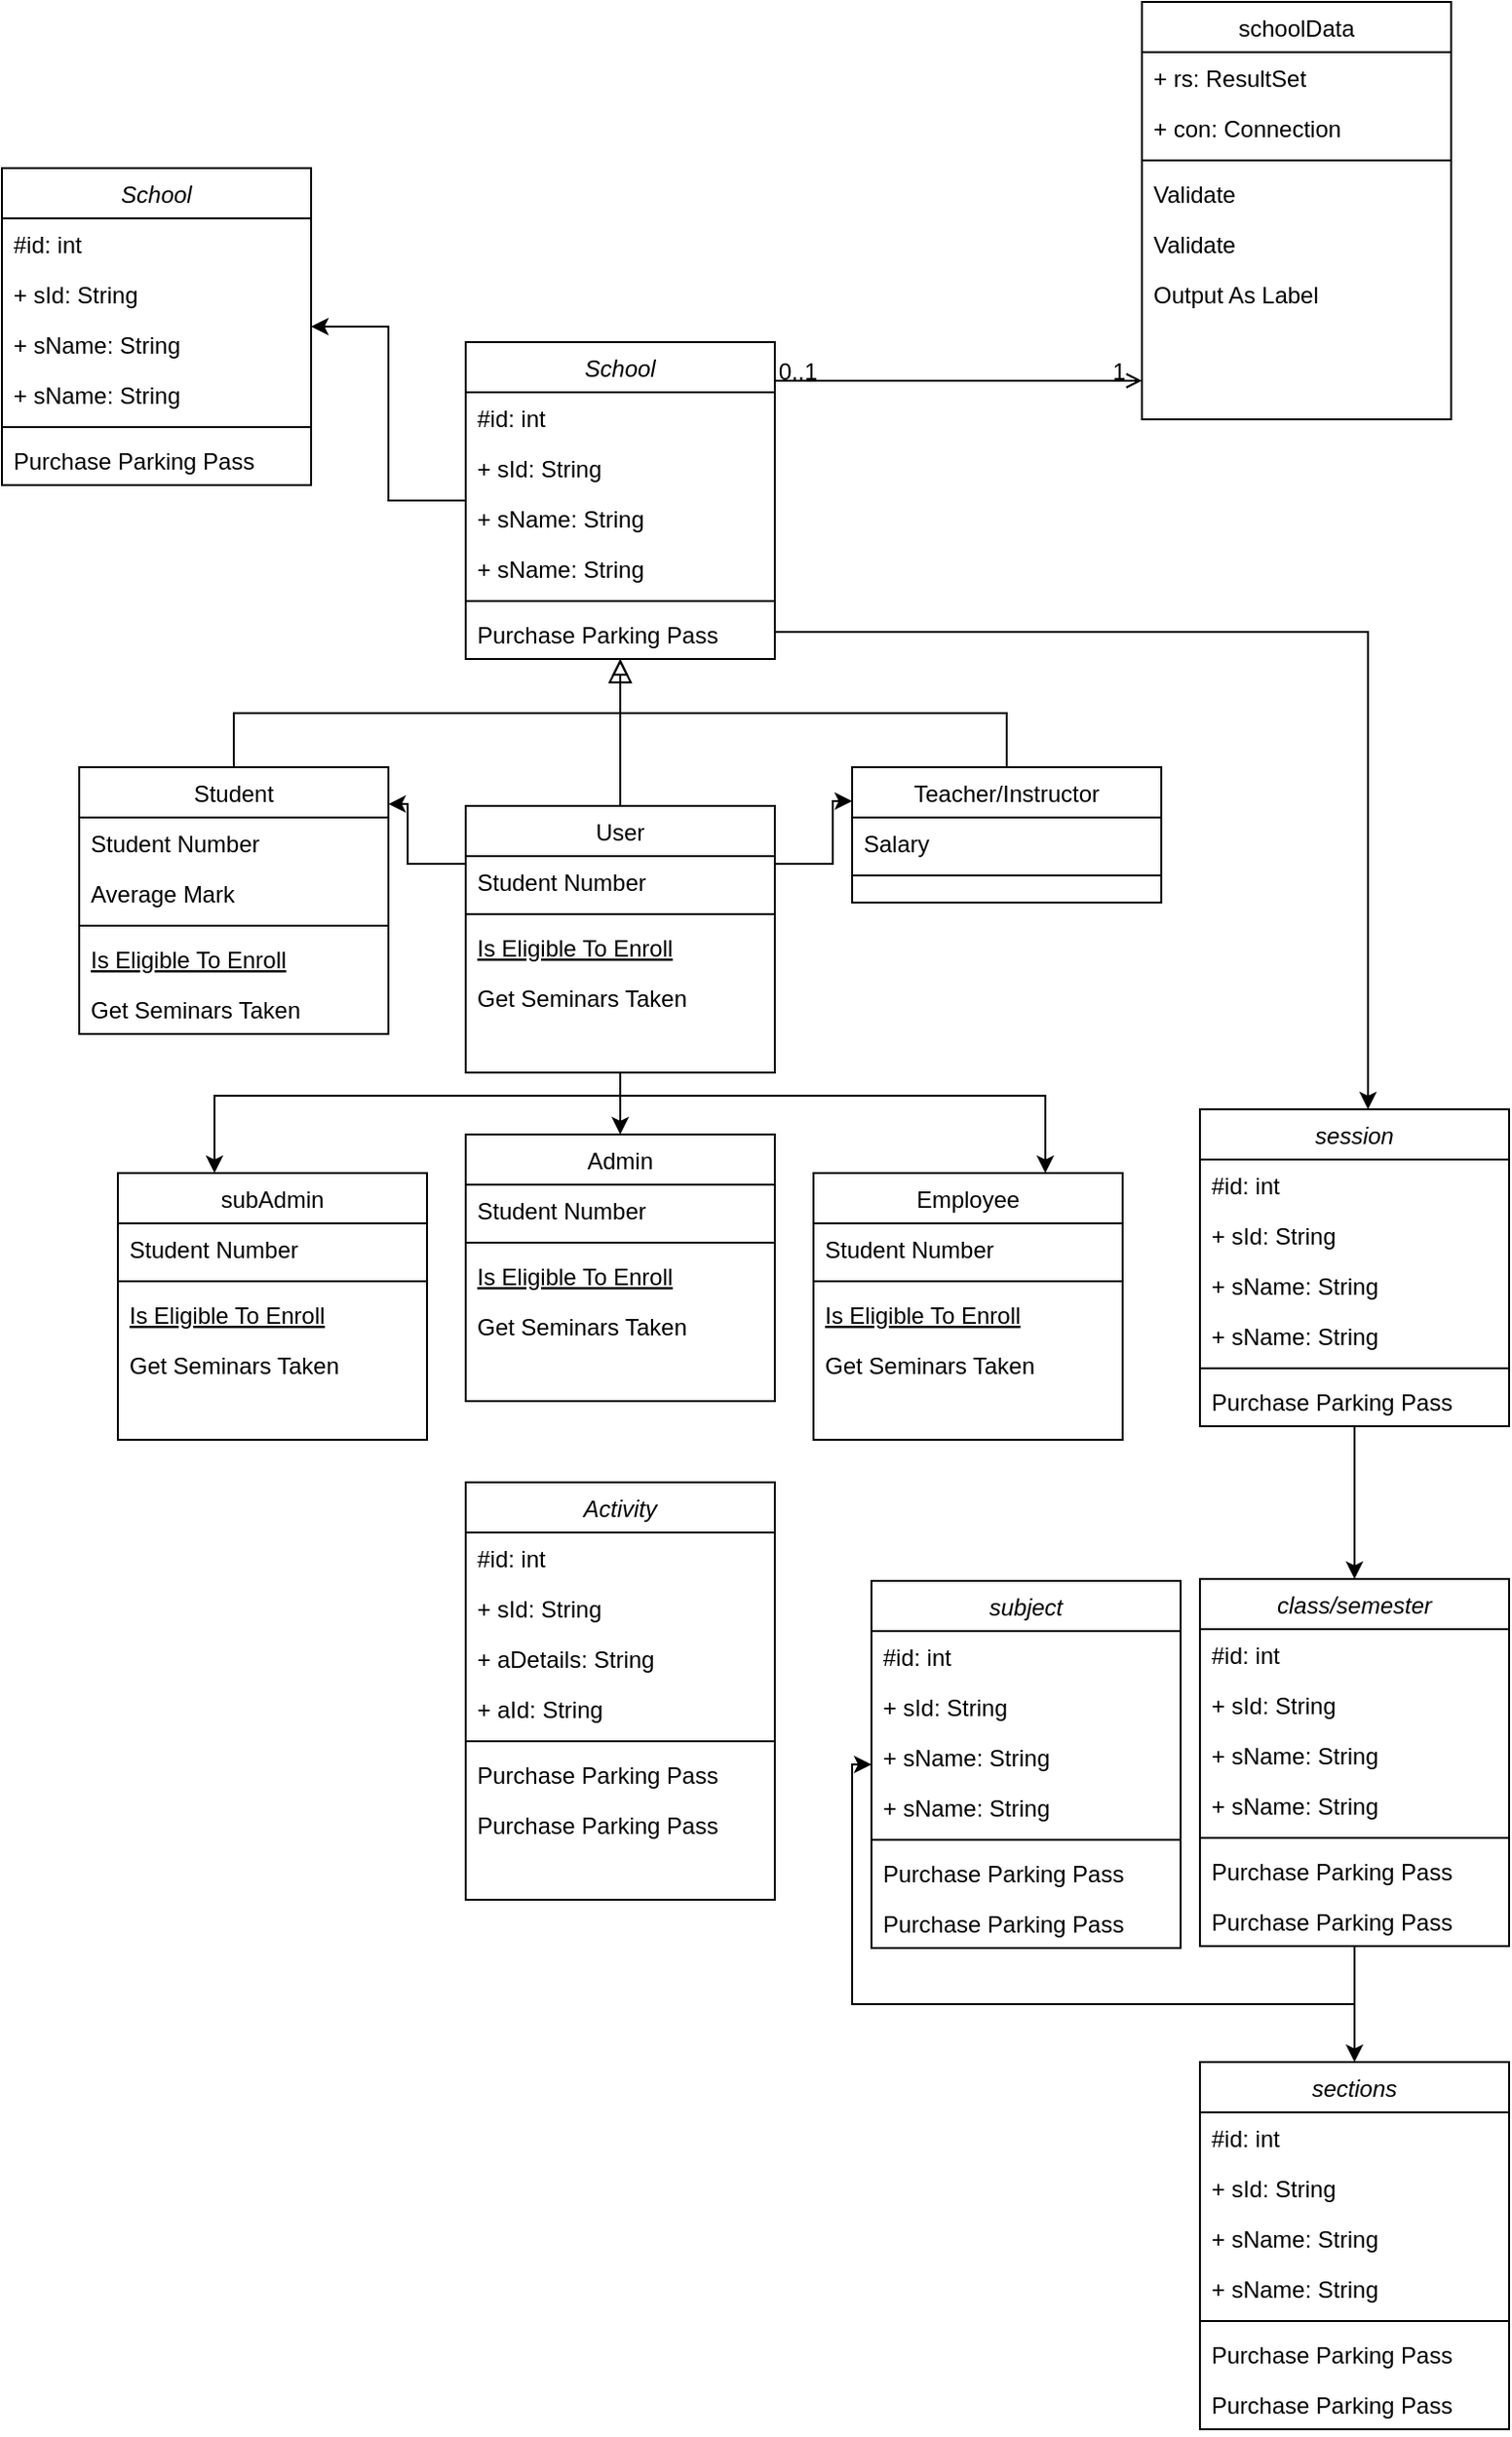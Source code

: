 <mxfile version="21.1.5" type="github">
  <diagram id="C5RBs43oDa-KdzZeNtuy" name="Page-1">
    <mxGraphModel dx="880" dy="1653" grid="1" gridSize="10" guides="1" tooltips="1" connect="1" arrows="1" fold="1" page="1" pageScale="1" pageWidth="827" pageHeight="1169" math="0" shadow="0">
      <root>
        <mxCell id="WIyWlLk6GJQsqaUBKTNV-0" />
        <mxCell id="WIyWlLk6GJQsqaUBKTNV-1" parent="WIyWlLk6GJQsqaUBKTNV-0" />
        <mxCell id="4I6rriYPMe5fNnxOaEvN-90" value="" style="edgeStyle=orthogonalEdgeStyle;rounded=0;orthogonalLoop=1;jettySize=auto;html=1;" edge="1" parent="WIyWlLk6GJQsqaUBKTNV-1" source="zkfFHV4jXpPFQw0GAbJ--0" target="4I6rriYPMe5fNnxOaEvN-83">
          <mxGeometry relative="1" as="geometry" />
        </mxCell>
        <mxCell id="4I6rriYPMe5fNnxOaEvN-101" value="" style="edgeStyle=orthogonalEdgeStyle;rounded=0;orthogonalLoop=1;jettySize=auto;html=1;" edge="1" parent="WIyWlLk6GJQsqaUBKTNV-1" source="zkfFHV4jXpPFQw0GAbJ--0" target="4I6rriYPMe5fNnxOaEvN-94">
          <mxGeometry relative="1" as="geometry">
            <Array as="points">
              <mxPoint x="747" y="110" />
            </Array>
          </mxGeometry>
        </mxCell>
        <mxCell id="zkfFHV4jXpPFQw0GAbJ--0" value="School" style="swimlane;fontStyle=2;align=center;verticalAlign=top;childLayout=stackLayout;horizontal=1;startSize=26;horizontalStack=0;resizeParent=1;resizeLast=0;collapsible=1;marginBottom=0;rounded=0;shadow=0;strokeWidth=1;" parent="WIyWlLk6GJQsqaUBKTNV-1" vertex="1">
          <mxGeometry x="280" y="-40" width="160" height="164" as="geometry">
            <mxRectangle x="230" y="140" width="160" height="26" as="alternateBounds" />
          </mxGeometry>
        </mxCell>
        <mxCell id="zkfFHV4jXpPFQw0GAbJ--1" value="#id: int&#xa;" style="text;align=left;verticalAlign=top;spacingLeft=4;spacingRight=4;overflow=hidden;rotatable=0;points=[[0,0.5],[1,0.5]];portConstraint=eastwest;" parent="zkfFHV4jXpPFQw0GAbJ--0" vertex="1">
          <mxGeometry y="26" width="160" height="26" as="geometry" />
        </mxCell>
        <mxCell id="zkfFHV4jXpPFQw0GAbJ--2" value="+ sId: String" style="text;align=left;verticalAlign=top;spacingLeft=4;spacingRight=4;overflow=hidden;rotatable=0;points=[[0,0.5],[1,0.5]];portConstraint=eastwest;rounded=0;shadow=0;html=0;" parent="zkfFHV4jXpPFQw0GAbJ--0" vertex="1">
          <mxGeometry y="52" width="160" height="26" as="geometry" />
        </mxCell>
        <mxCell id="zkfFHV4jXpPFQw0GAbJ--3" value="+ sName: String" style="text;align=left;verticalAlign=top;spacingLeft=4;spacingRight=4;overflow=hidden;rotatable=0;points=[[0,0.5],[1,0.5]];portConstraint=eastwest;rounded=0;shadow=0;html=0;" parent="zkfFHV4jXpPFQw0GAbJ--0" vertex="1">
          <mxGeometry y="78" width="160" height="26" as="geometry" />
        </mxCell>
        <mxCell id="4I6rriYPMe5fNnxOaEvN-0" value="+ sName: String" style="text;align=left;verticalAlign=top;spacingLeft=4;spacingRight=4;overflow=hidden;rotatable=0;points=[[0,0.5],[1,0.5]];portConstraint=eastwest;rounded=0;shadow=0;html=0;" vertex="1" parent="zkfFHV4jXpPFQw0GAbJ--0">
          <mxGeometry y="104" width="160" height="26" as="geometry" />
        </mxCell>
        <mxCell id="zkfFHV4jXpPFQw0GAbJ--4" value="" style="line;html=1;strokeWidth=1;align=left;verticalAlign=middle;spacingTop=-1;spacingLeft=3;spacingRight=3;rotatable=0;labelPosition=right;points=[];portConstraint=eastwest;" parent="zkfFHV4jXpPFQw0GAbJ--0" vertex="1">
          <mxGeometry y="130" width="160" height="8" as="geometry" />
        </mxCell>
        <mxCell id="zkfFHV4jXpPFQw0GAbJ--5" value="Purchase Parking Pass" style="text;align=left;verticalAlign=top;spacingLeft=4;spacingRight=4;overflow=hidden;rotatable=0;points=[[0,0.5],[1,0.5]];portConstraint=eastwest;" parent="zkfFHV4jXpPFQw0GAbJ--0" vertex="1">
          <mxGeometry y="138" width="160" height="26" as="geometry" />
        </mxCell>
        <mxCell id="zkfFHV4jXpPFQw0GAbJ--6" value="Student" style="swimlane;fontStyle=0;align=center;verticalAlign=top;childLayout=stackLayout;horizontal=1;startSize=26;horizontalStack=0;resizeParent=1;resizeLast=0;collapsible=1;marginBottom=0;rounded=0;shadow=0;strokeWidth=1;" parent="WIyWlLk6GJQsqaUBKTNV-1" vertex="1">
          <mxGeometry x="80" y="180" width="160" height="138" as="geometry">
            <mxRectangle x="130" y="380" width="160" height="26" as="alternateBounds" />
          </mxGeometry>
        </mxCell>
        <mxCell id="zkfFHV4jXpPFQw0GAbJ--7" value="Student Number" style="text;align=left;verticalAlign=top;spacingLeft=4;spacingRight=4;overflow=hidden;rotatable=0;points=[[0,0.5],[1,0.5]];portConstraint=eastwest;" parent="zkfFHV4jXpPFQw0GAbJ--6" vertex="1">
          <mxGeometry y="26" width="160" height="26" as="geometry" />
        </mxCell>
        <mxCell id="zkfFHV4jXpPFQw0GAbJ--8" value="Average Mark" style="text;align=left;verticalAlign=top;spacingLeft=4;spacingRight=4;overflow=hidden;rotatable=0;points=[[0,0.5],[1,0.5]];portConstraint=eastwest;rounded=0;shadow=0;html=0;" parent="zkfFHV4jXpPFQw0GAbJ--6" vertex="1">
          <mxGeometry y="52" width="160" height="26" as="geometry" />
        </mxCell>
        <mxCell id="zkfFHV4jXpPFQw0GAbJ--9" value="" style="line;html=1;strokeWidth=1;align=left;verticalAlign=middle;spacingTop=-1;spacingLeft=3;spacingRight=3;rotatable=0;labelPosition=right;points=[];portConstraint=eastwest;" parent="zkfFHV4jXpPFQw0GAbJ--6" vertex="1">
          <mxGeometry y="78" width="160" height="8" as="geometry" />
        </mxCell>
        <mxCell id="zkfFHV4jXpPFQw0GAbJ--10" value="Is Eligible To Enroll" style="text;align=left;verticalAlign=top;spacingLeft=4;spacingRight=4;overflow=hidden;rotatable=0;points=[[0,0.5],[1,0.5]];portConstraint=eastwest;fontStyle=4" parent="zkfFHV4jXpPFQw0GAbJ--6" vertex="1">
          <mxGeometry y="86" width="160" height="26" as="geometry" />
        </mxCell>
        <mxCell id="zkfFHV4jXpPFQw0GAbJ--11" value="Get Seminars Taken" style="text;align=left;verticalAlign=top;spacingLeft=4;spacingRight=4;overflow=hidden;rotatable=0;points=[[0,0.5],[1,0.5]];portConstraint=eastwest;" parent="zkfFHV4jXpPFQw0GAbJ--6" vertex="1">
          <mxGeometry y="112" width="160" height="26" as="geometry" />
        </mxCell>
        <mxCell id="zkfFHV4jXpPFQw0GAbJ--12" value="" style="endArrow=block;endSize=10;endFill=0;shadow=0;strokeWidth=1;rounded=0;edgeStyle=elbowEdgeStyle;elbow=vertical;" parent="WIyWlLk6GJQsqaUBKTNV-1" source="zkfFHV4jXpPFQw0GAbJ--6" target="zkfFHV4jXpPFQw0GAbJ--0" edge="1">
          <mxGeometry width="160" relative="1" as="geometry">
            <mxPoint x="200" y="203" as="sourcePoint" />
            <mxPoint x="200" y="203" as="targetPoint" />
          </mxGeometry>
        </mxCell>
        <mxCell id="zkfFHV4jXpPFQw0GAbJ--13" value="Teacher/Instructor" style="swimlane;fontStyle=0;align=center;verticalAlign=top;childLayout=stackLayout;horizontal=1;startSize=26;horizontalStack=0;resizeParent=1;resizeLast=0;collapsible=1;marginBottom=0;rounded=0;shadow=0;strokeWidth=1;" parent="WIyWlLk6GJQsqaUBKTNV-1" vertex="1">
          <mxGeometry x="480" y="180" width="160" height="70" as="geometry">
            <mxRectangle x="340" y="380" width="170" height="26" as="alternateBounds" />
          </mxGeometry>
        </mxCell>
        <mxCell id="zkfFHV4jXpPFQw0GAbJ--14" value="Salary" style="text;align=left;verticalAlign=top;spacingLeft=4;spacingRight=4;overflow=hidden;rotatable=0;points=[[0,0.5],[1,0.5]];portConstraint=eastwest;" parent="zkfFHV4jXpPFQw0GAbJ--13" vertex="1">
          <mxGeometry y="26" width="160" height="26" as="geometry" />
        </mxCell>
        <mxCell id="zkfFHV4jXpPFQw0GAbJ--15" value="" style="line;html=1;strokeWidth=1;align=left;verticalAlign=middle;spacingTop=-1;spacingLeft=3;spacingRight=3;rotatable=0;labelPosition=right;points=[];portConstraint=eastwest;" parent="zkfFHV4jXpPFQw0GAbJ--13" vertex="1">
          <mxGeometry y="52" width="160" height="8" as="geometry" />
        </mxCell>
        <mxCell id="zkfFHV4jXpPFQw0GAbJ--16" value="" style="endArrow=block;endFill=0;shadow=0;strokeWidth=1;rounded=0;edgeStyle=elbowEdgeStyle;elbow=vertical;" parent="WIyWlLk6GJQsqaUBKTNV-1" source="zkfFHV4jXpPFQw0GAbJ--13" target="zkfFHV4jXpPFQw0GAbJ--0" edge="1">
          <mxGeometry width="160" relative="1" as="geometry">
            <mxPoint x="210" y="373" as="sourcePoint" />
            <mxPoint x="310" y="271" as="targetPoint" />
          </mxGeometry>
        </mxCell>
        <mxCell id="zkfFHV4jXpPFQw0GAbJ--17" value="schoolData" style="swimlane;fontStyle=0;align=center;verticalAlign=top;childLayout=stackLayout;horizontal=1;startSize=26;horizontalStack=0;resizeParent=1;resizeLast=0;collapsible=1;marginBottom=0;rounded=0;shadow=0;strokeWidth=1;" parent="WIyWlLk6GJQsqaUBKTNV-1" vertex="1">
          <mxGeometry x="630" y="-216" width="160" height="216" as="geometry">
            <mxRectangle x="550" y="140" width="160" height="26" as="alternateBounds" />
          </mxGeometry>
        </mxCell>
        <mxCell id="zkfFHV4jXpPFQw0GAbJ--21" value="+ rs: ResultSet" style="text;align=left;verticalAlign=top;spacingLeft=4;spacingRight=4;overflow=hidden;rotatable=1;points=[[0,0.5],[1,0.5]];portConstraint=eastwest;rounded=0;shadow=0;html=0;movable=1;resizable=1;deletable=1;editable=1;locked=0;connectable=1;" parent="zkfFHV4jXpPFQw0GAbJ--17" vertex="1">
          <mxGeometry y="26" width="160" height="26" as="geometry" />
        </mxCell>
        <mxCell id="4I6rriYPMe5fNnxOaEvN-2" value="+ con: Connection" style="text;align=left;verticalAlign=top;spacingLeft=4;spacingRight=4;overflow=hidden;rotatable=1;points=[[0,0.5],[1,0.5]];portConstraint=eastwest;rounded=0;shadow=0;html=0;movable=1;resizable=1;deletable=1;editable=1;locked=0;connectable=1;" vertex="1" parent="zkfFHV4jXpPFQw0GAbJ--17">
          <mxGeometry y="52" width="160" height="26" as="geometry" />
        </mxCell>
        <mxCell id="zkfFHV4jXpPFQw0GAbJ--23" value="" style="line;html=1;strokeWidth=1;align=left;verticalAlign=middle;spacingTop=-1;spacingLeft=3;spacingRight=3;rotatable=0;labelPosition=right;points=[];portConstraint=eastwest;" parent="zkfFHV4jXpPFQw0GAbJ--17" vertex="1">
          <mxGeometry y="78" width="160" height="8" as="geometry" />
        </mxCell>
        <mxCell id="zkfFHV4jXpPFQw0GAbJ--24" value="Validate" style="text;align=left;verticalAlign=top;spacingLeft=4;spacingRight=4;overflow=hidden;rotatable=0;points=[[0,0.5],[1,0.5]];portConstraint=eastwest;" parent="zkfFHV4jXpPFQw0GAbJ--17" vertex="1">
          <mxGeometry y="86" width="160" height="26" as="geometry" />
        </mxCell>
        <mxCell id="4I6rriYPMe5fNnxOaEvN-1" value="Validate" style="text;align=left;verticalAlign=top;spacingLeft=4;spacingRight=4;overflow=hidden;rotatable=0;points=[[0,0.5],[1,0.5]];portConstraint=eastwest;" vertex="1" parent="zkfFHV4jXpPFQw0GAbJ--17">
          <mxGeometry y="112" width="160" height="26" as="geometry" />
        </mxCell>
        <mxCell id="zkfFHV4jXpPFQw0GAbJ--25" value="Output As Label" style="text;align=left;verticalAlign=top;spacingLeft=4;spacingRight=4;overflow=hidden;rotatable=0;points=[[0,0.5],[1,0.5]];portConstraint=eastwest;" parent="zkfFHV4jXpPFQw0GAbJ--17" vertex="1">
          <mxGeometry y="138" width="160" height="26" as="geometry" />
        </mxCell>
        <mxCell id="zkfFHV4jXpPFQw0GAbJ--26" value="" style="endArrow=open;shadow=0;strokeWidth=1;rounded=0;endFill=1;edgeStyle=elbowEdgeStyle;elbow=vertical;" parent="WIyWlLk6GJQsqaUBKTNV-1" source="zkfFHV4jXpPFQw0GAbJ--0" target="zkfFHV4jXpPFQw0GAbJ--17" edge="1">
          <mxGeometry x="0.5" y="41" relative="1" as="geometry">
            <mxPoint x="380" y="192" as="sourcePoint" />
            <mxPoint x="540" y="192" as="targetPoint" />
            <mxPoint x="-40" y="32" as="offset" />
          </mxGeometry>
        </mxCell>
        <mxCell id="zkfFHV4jXpPFQw0GAbJ--27" value="0..1" style="resizable=0;align=left;verticalAlign=bottom;labelBackgroundColor=none;fontSize=12;" parent="zkfFHV4jXpPFQw0GAbJ--26" connectable="0" vertex="1">
          <mxGeometry x="-1" relative="1" as="geometry">
            <mxPoint y="4" as="offset" />
          </mxGeometry>
        </mxCell>
        <mxCell id="zkfFHV4jXpPFQw0GAbJ--28" value="1" style="resizable=0;align=right;verticalAlign=bottom;labelBackgroundColor=none;fontSize=12;" parent="zkfFHV4jXpPFQw0GAbJ--26" connectable="0" vertex="1">
          <mxGeometry x="1" relative="1" as="geometry">
            <mxPoint x="-7" y="4" as="offset" />
          </mxGeometry>
        </mxCell>
        <mxCell id="4I6rriYPMe5fNnxOaEvN-3" value="" style="endArrow=none;html=1;rounded=0;" edge="1" parent="WIyWlLk6GJQsqaUBKTNV-1" source="4I6rriYPMe5fNnxOaEvN-5">
          <mxGeometry width="50" height="50" relative="1" as="geometry">
            <mxPoint x="360" y="200" as="sourcePoint" />
            <mxPoint x="360" y="150" as="targetPoint" />
          </mxGeometry>
        </mxCell>
        <mxCell id="4I6rriYPMe5fNnxOaEvN-17" value="" style="endArrow=none;html=1;rounded=0;" edge="1" parent="WIyWlLk6GJQsqaUBKTNV-1" target="4I6rriYPMe5fNnxOaEvN-5">
          <mxGeometry width="50" height="50" relative="1" as="geometry">
            <mxPoint x="360" y="200" as="sourcePoint" />
            <mxPoint x="360" y="150" as="targetPoint" />
          </mxGeometry>
        </mxCell>
        <mxCell id="4I6rriYPMe5fNnxOaEvN-65" value="" style="edgeStyle=orthogonalEdgeStyle;rounded=0;orthogonalLoop=1;jettySize=auto;html=1;" edge="1" parent="WIyWlLk6GJQsqaUBKTNV-1" source="4I6rriYPMe5fNnxOaEvN-5" target="4I6rriYPMe5fNnxOaEvN-60">
          <mxGeometry relative="1" as="geometry">
            <Array as="points">
              <mxPoint x="360" y="350" />
              <mxPoint x="580" y="350" />
            </Array>
          </mxGeometry>
        </mxCell>
        <mxCell id="4I6rriYPMe5fNnxOaEvN-71" value="" style="edgeStyle=orthogonalEdgeStyle;rounded=0;orthogonalLoop=1;jettySize=auto;html=1;" edge="1" parent="WIyWlLk6GJQsqaUBKTNV-1" source="4I6rriYPMe5fNnxOaEvN-5" target="4I6rriYPMe5fNnxOaEvN-66">
          <mxGeometry relative="1" as="geometry">
            <Array as="points">
              <mxPoint x="360" y="350" />
              <mxPoint x="150" y="350" />
            </Array>
          </mxGeometry>
        </mxCell>
        <mxCell id="4I6rriYPMe5fNnxOaEvN-77" value="" style="edgeStyle=orthogonalEdgeStyle;rounded=0;orthogonalLoop=1;jettySize=auto;html=1;" edge="1" parent="WIyWlLk6GJQsqaUBKTNV-1" source="4I6rriYPMe5fNnxOaEvN-5" target="4I6rriYPMe5fNnxOaEvN-72">
          <mxGeometry relative="1" as="geometry" />
        </mxCell>
        <mxCell id="4I6rriYPMe5fNnxOaEvN-5" value="User" style="swimlane;fontStyle=0;align=center;verticalAlign=top;childLayout=stackLayout;horizontal=1;startSize=26;horizontalStack=0;resizeParent=1;resizeLast=0;collapsible=1;marginBottom=0;rounded=0;shadow=0;strokeWidth=1;" vertex="1" parent="WIyWlLk6GJQsqaUBKTNV-1">
          <mxGeometry x="280" y="200" width="160" height="138" as="geometry">
            <mxRectangle x="130" y="380" width="160" height="26" as="alternateBounds" />
          </mxGeometry>
        </mxCell>
        <mxCell id="4I6rriYPMe5fNnxOaEvN-6" value="Student Number" style="text;align=left;verticalAlign=top;spacingLeft=4;spacingRight=4;overflow=hidden;rotatable=0;points=[[0,0.5],[1,0.5]];portConstraint=eastwest;" vertex="1" parent="4I6rriYPMe5fNnxOaEvN-5">
          <mxGeometry y="26" width="160" height="26" as="geometry" />
        </mxCell>
        <mxCell id="4I6rriYPMe5fNnxOaEvN-8" value="" style="line;html=1;strokeWidth=1;align=left;verticalAlign=middle;spacingTop=-1;spacingLeft=3;spacingRight=3;rotatable=0;labelPosition=right;points=[];portConstraint=eastwest;" vertex="1" parent="4I6rriYPMe5fNnxOaEvN-5">
          <mxGeometry y="52" width="160" height="8" as="geometry" />
        </mxCell>
        <mxCell id="4I6rriYPMe5fNnxOaEvN-9" value="Is Eligible To Enroll" style="text;align=left;verticalAlign=top;spacingLeft=4;spacingRight=4;overflow=hidden;rotatable=0;points=[[0,0.5],[1,0.5]];portConstraint=eastwest;fontStyle=4" vertex="1" parent="4I6rriYPMe5fNnxOaEvN-5">
          <mxGeometry y="60" width="160" height="26" as="geometry" />
        </mxCell>
        <mxCell id="4I6rriYPMe5fNnxOaEvN-10" value="Get Seminars Taken" style="text;align=left;verticalAlign=top;spacingLeft=4;spacingRight=4;overflow=hidden;rotatable=0;points=[[0,0.5],[1,0.5]];portConstraint=eastwest;" vertex="1" parent="4I6rriYPMe5fNnxOaEvN-5">
          <mxGeometry y="86" width="160" height="26" as="geometry" />
        </mxCell>
        <mxCell id="4I6rriYPMe5fNnxOaEvN-60" value="Employee" style="swimlane;fontStyle=0;align=center;verticalAlign=top;childLayout=stackLayout;horizontal=1;startSize=26;horizontalStack=0;resizeParent=1;resizeLast=0;collapsible=1;marginBottom=0;rounded=0;shadow=0;strokeWidth=1;" vertex="1" parent="WIyWlLk6GJQsqaUBKTNV-1">
          <mxGeometry x="460" y="390" width="160" height="138" as="geometry">
            <mxRectangle x="130" y="380" width="160" height="26" as="alternateBounds" />
          </mxGeometry>
        </mxCell>
        <mxCell id="4I6rriYPMe5fNnxOaEvN-61" value="Student Number" style="text;align=left;verticalAlign=top;spacingLeft=4;spacingRight=4;overflow=hidden;rotatable=0;points=[[0,0.5],[1,0.5]];portConstraint=eastwest;" vertex="1" parent="4I6rriYPMe5fNnxOaEvN-60">
          <mxGeometry y="26" width="160" height="26" as="geometry" />
        </mxCell>
        <mxCell id="4I6rriYPMe5fNnxOaEvN-62" value="" style="line;html=1;strokeWidth=1;align=left;verticalAlign=middle;spacingTop=-1;spacingLeft=3;spacingRight=3;rotatable=0;labelPosition=right;points=[];portConstraint=eastwest;" vertex="1" parent="4I6rriYPMe5fNnxOaEvN-60">
          <mxGeometry y="52" width="160" height="8" as="geometry" />
        </mxCell>
        <mxCell id="4I6rriYPMe5fNnxOaEvN-63" value="Is Eligible To Enroll" style="text;align=left;verticalAlign=top;spacingLeft=4;spacingRight=4;overflow=hidden;rotatable=0;points=[[0,0.5],[1,0.5]];portConstraint=eastwest;fontStyle=4" vertex="1" parent="4I6rriYPMe5fNnxOaEvN-60">
          <mxGeometry y="60" width="160" height="26" as="geometry" />
        </mxCell>
        <mxCell id="4I6rriYPMe5fNnxOaEvN-64" value="Get Seminars Taken" style="text;align=left;verticalAlign=top;spacingLeft=4;spacingRight=4;overflow=hidden;rotatable=0;points=[[0,0.5],[1,0.5]];portConstraint=eastwest;" vertex="1" parent="4I6rriYPMe5fNnxOaEvN-60">
          <mxGeometry y="86" width="160" height="26" as="geometry" />
        </mxCell>
        <mxCell id="4I6rriYPMe5fNnxOaEvN-66" value="subAdmin" style="swimlane;fontStyle=0;align=center;verticalAlign=top;childLayout=stackLayout;horizontal=1;startSize=26;horizontalStack=0;resizeParent=1;resizeLast=0;collapsible=1;marginBottom=0;rounded=0;shadow=0;strokeWidth=1;" vertex="1" parent="WIyWlLk6GJQsqaUBKTNV-1">
          <mxGeometry x="100" y="390" width="160" height="138" as="geometry">
            <mxRectangle x="130" y="380" width="160" height="26" as="alternateBounds" />
          </mxGeometry>
        </mxCell>
        <mxCell id="4I6rriYPMe5fNnxOaEvN-67" value="Student Number" style="text;align=left;verticalAlign=top;spacingLeft=4;spacingRight=4;overflow=hidden;rotatable=0;points=[[0,0.5],[1,0.5]];portConstraint=eastwest;" vertex="1" parent="4I6rriYPMe5fNnxOaEvN-66">
          <mxGeometry y="26" width="160" height="26" as="geometry" />
        </mxCell>
        <mxCell id="4I6rriYPMe5fNnxOaEvN-68" value="" style="line;html=1;strokeWidth=1;align=left;verticalAlign=middle;spacingTop=-1;spacingLeft=3;spacingRight=3;rotatable=0;labelPosition=right;points=[];portConstraint=eastwest;" vertex="1" parent="4I6rriYPMe5fNnxOaEvN-66">
          <mxGeometry y="52" width="160" height="8" as="geometry" />
        </mxCell>
        <mxCell id="4I6rriYPMe5fNnxOaEvN-69" value="Is Eligible To Enroll" style="text;align=left;verticalAlign=top;spacingLeft=4;spacingRight=4;overflow=hidden;rotatable=0;points=[[0,0.5],[1,0.5]];portConstraint=eastwest;fontStyle=4" vertex="1" parent="4I6rriYPMe5fNnxOaEvN-66">
          <mxGeometry y="60" width="160" height="26" as="geometry" />
        </mxCell>
        <mxCell id="4I6rriYPMe5fNnxOaEvN-70" value="Get Seminars Taken" style="text;align=left;verticalAlign=top;spacingLeft=4;spacingRight=4;overflow=hidden;rotatable=0;points=[[0,0.5],[1,0.5]];portConstraint=eastwest;" vertex="1" parent="4I6rriYPMe5fNnxOaEvN-66">
          <mxGeometry y="86" width="160" height="26" as="geometry" />
        </mxCell>
        <mxCell id="4I6rriYPMe5fNnxOaEvN-72" value="Admin" style="swimlane;fontStyle=0;align=center;verticalAlign=top;childLayout=stackLayout;horizontal=1;startSize=26;horizontalStack=0;resizeParent=1;resizeLast=0;collapsible=1;marginBottom=0;rounded=0;shadow=0;strokeWidth=1;" vertex="1" parent="WIyWlLk6GJQsqaUBKTNV-1">
          <mxGeometry x="280" y="370" width="160" height="138" as="geometry">
            <mxRectangle x="130" y="380" width="160" height="26" as="alternateBounds" />
          </mxGeometry>
        </mxCell>
        <mxCell id="4I6rriYPMe5fNnxOaEvN-73" value="Student Number" style="text;align=left;verticalAlign=top;spacingLeft=4;spacingRight=4;overflow=hidden;rotatable=0;points=[[0,0.5],[1,0.5]];portConstraint=eastwest;" vertex="1" parent="4I6rriYPMe5fNnxOaEvN-72">
          <mxGeometry y="26" width="160" height="26" as="geometry" />
        </mxCell>
        <mxCell id="4I6rriYPMe5fNnxOaEvN-74" value="" style="line;html=1;strokeWidth=1;align=left;verticalAlign=middle;spacingTop=-1;spacingLeft=3;spacingRight=3;rotatable=0;labelPosition=right;points=[];portConstraint=eastwest;" vertex="1" parent="4I6rriYPMe5fNnxOaEvN-72">
          <mxGeometry y="52" width="160" height="8" as="geometry" />
        </mxCell>
        <mxCell id="4I6rriYPMe5fNnxOaEvN-75" value="Is Eligible To Enroll" style="text;align=left;verticalAlign=top;spacingLeft=4;spacingRight=4;overflow=hidden;rotatable=0;points=[[0,0.5],[1,0.5]];portConstraint=eastwest;fontStyle=4" vertex="1" parent="4I6rriYPMe5fNnxOaEvN-72">
          <mxGeometry y="60" width="160" height="26" as="geometry" />
        </mxCell>
        <mxCell id="4I6rriYPMe5fNnxOaEvN-76" value="Get Seminars Taken" style="text;align=left;verticalAlign=top;spacingLeft=4;spacingRight=4;overflow=hidden;rotatable=0;points=[[0,0.5],[1,0.5]];portConstraint=eastwest;" vertex="1" parent="4I6rriYPMe5fNnxOaEvN-72">
          <mxGeometry y="86" width="160" height="26" as="geometry" />
        </mxCell>
        <mxCell id="4I6rriYPMe5fNnxOaEvN-79" style="edgeStyle=orthogonalEdgeStyle;rounded=0;orthogonalLoop=1;jettySize=auto;html=1;entryX=0;entryY=0.25;entryDx=0;entryDy=0;" edge="1" parent="WIyWlLk6GJQsqaUBKTNV-1" source="4I6rriYPMe5fNnxOaEvN-6" target="zkfFHV4jXpPFQw0GAbJ--13">
          <mxGeometry relative="1" as="geometry">
            <Array as="points">
              <mxPoint x="470" y="230" />
              <mxPoint x="470" y="198" />
            </Array>
          </mxGeometry>
        </mxCell>
        <mxCell id="4I6rriYPMe5fNnxOaEvN-80" style="edgeStyle=orthogonalEdgeStyle;rounded=0;orthogonalLoop=1;jettySize=auto;html=1;entryX=1;entryY=0.138;entryDx=0;entryDy=0;entryPerimeter=0;" edge="1" parent="WIyWlLk6GJQsqaUBKTNV-1" source="4I6rriYPMe5fNnxOaEvN-6" target="zkfFHV4jXpPFQw0GAbJ--6">
          <mxGeometry relative="1" as="geometry">
            <Array as="points">
              <mxPoint x="250" y="230" />
              <mxPoint x="250" y="199" />
            </Array>
          </mxGeometry>
        </mxCell>
        <mxCell id="4I6rriYPMe5fNnxOaEvN-83" value="School" style="swimlane;fontStyle=2;align=center;verticalAlign=top;childLayout=stackLayout;horizontal=1;startSize=26;horizontalStack=0;resizeParent=1;resizeLast=0;collapsible=1;marginBottom=0;rounded=0;shadow=0;strokeWidth=1;" vertex="1" parent="WIyWlLk6GJQsqaUBKTNV-1">
          <mxGeometry x="40" y="-130" width="160" height="164" as="geometry">
            <mxRectangle x="230" y="140" width="160" height="26" as="alternateBounds" />
          </mxGeometry>
        </mxCell>
        <mxCell id="4I6rriYPMe5fNnxOaEvN-84" value="#id: int&#xa;" style="text;align=left;verticalAlign=top;spacingLeft=4;spacingRight=4;overflow=hidden;rotatable=0;points=[[0,0.5],[1,0.5]];portConstraint=eastwest;" vertex="1" parent="4I6rriYPMe5fNnxOaEvN-83">
          <mxGeometry y="26" width="160" height="26" as="geometry" />
        </mxCell>
        <mxCell id="4I6rriYPMe5fNnxOaEvN-85" value="+ sId: String" style="text;align=left;verticalAlign=top;spacingLeft=4;spacingRight=4;overflow=hidden;rotatable=0;points=[[0,0.5],[1,0.5]];portConstraint=eastwest;rounded=0;shadow=0;html=0;" vertex="1" parent="4I6rriYPMe5fNnxOaEvN-83">
          <mxGeometry y="52" width="160" height="26" as="geometry" />
        </mxCell>
        <mxCell id="4I6rriYPMe5fNnxOaEvN-86" value="+ sName: String" style="text;align=left;verticalAlign=top;spacingLeft=4;spacingRight=4;overflow=hidden;rotatable=0;points=[[0,0.5],[1,0.5]];portConstraint=eastwest;rounded=0;shadow=0;html=0;" vertex="1" parent="4I6rriYPMe5fNnxOaEvN-83">
          <mxGeometry y="78" width="160" height="26" as="geometry" />
        </mxCell>
        <mxCell id="4I6rriYPMe5fNnxOaEvN-87" value="+ sName: String" style="text;align=left;verticalAlign=top;spacingLeft=4;spacingRight=4;overflow=hidden;rotatable=0;points=[[0,0.5],[1,0.5]];portConstraint=eastwest;rounded=0;shadow=0;html=0;" vertex="1" parent="4I6rriYPMe5fNnxOaEvN-83">
          <mxGeometry y="104" width="160" height="26" as="geometry" />
        </mxCell>
        <mxCell id="4I6rriYPMe5fNnxOaEvN-88" value="" style="line;html=1;strokeWidth=1;align=left;verticalAlign=middle;spacingTop=-1;spacingLeft=3;spacingRight=3;rotatable=0;labelPosition=right;points=[];portConstraint=eastwest;" vertex="1" parent="4I6rriYPMe5fNnxOaEvN-83">
          <mxGeometry y="130" width="160" height="8" as="geometry" />
        </mxCell>
        <mxCell id="4I6rriYPMe5fNnxOaEvN-89" value="Purchase Parking Pass" style="text;align=left;verticalAlign=top;spacingLeft=4;spacingRight=4;overflow=hidden;rotatable=0;points=[[0,0.5],[1,0.5]];portConstraint=eastwest;" vertex="1" parent="4I6rriYPMe5fNnxOaEvN-83">
          <mxGeometry y="138" width="160" height="26" as="geometry" />
        </mxCell>
        <mxCell id="4I6rriYPMe5fNnxOaEvN-109" value="" style="edgeStyle=orthogonalEdgeStyle;rounded=0;orthogonalLoop=1;jettySize=auto;html=1;" edge="1" parent="WIyWlLk6GJQsqaUBKTNV-1" source="4I6rriYPMe5fNnxOaEvN-94" target="4I6rriYPMe5fNnxOaEvN-102">
          <mxGeometry relative="1" as="geometry" />
        </mxCell>
        <mxCell id="4I6rriYPMe5fNnxOaEvN-94" value="session" style="swimlane;fontStyle=2;align=center;verticalAlign=top;childLayout=stackLayout;horizontal=1;startSize=26;horizontalStack=0;resizeParent=1;resizeLast=0;collapsible=1;marginBottom=0;rounded=0;shadow=0;strokeWidth=1;" vertex="1" parent="WIyWlLk6GJQsqaUBKTNV-1">
          <mxGeometry x="660" y="357" width="160" height="164" as="geometry">
            <mxRectangle x="230" y="140" width="160" height="26" as="alternateBounds" />
          </mxGeometry>
        </mxCell>
        <mxCell id="4I6rriYPMe5fNnxOaEvN-95" value="#id: int&#xa;" style="text;align=left;verticalAlign=top;spacingLeft=4;spacingRight=4;overflow=hidden;rotatable=0;points=[[0,0.5],[1,0.5]];portConstraint=eastwest;" vertex="1" parent="4I6rriYPMe5fNnxOaEvN-94">
          <mxGeometry y="26" width="160" height="26" as="geometry" />
        </mxCell>
        <mxCell id="4I6rriYPMe5fNnxOaEvN-96" value="+ sId: String" style="text;align=left;verticalAlign=top;spacingLeft=4;spacingRight=4;overflow=hidden;rotatable=0;points=[[0,0.5],[1,0.5]];portConstraint=eastwest;rounded=0;shadow=0;html=0;" vertex="1" parent="4I6rriYPMe5fNnxOaEvN-94">
          <mxGeometry y="52" width="160" height="26" as="geometry" />
        </mxCell>
        <mxCell id="4I6rriYPMe5fNnxOaEvN-97" value="+ sName: String" style="text;align=left;verticalAlign=top;spacingLeft=4;spacingRight=4;overflow=hidden;rotatable=0;points=[[0,0.5],[1,0.5]];portConstraint=eastwest;rounded=0;shadow=0;html=0;" vertex="1" parent="4I6rriYPMe5fNnxOaEvN-94">
          <mxGeometry y="78" width="160" height="26" as="geometry" />
        </mxCell>
        <mxCell id="4I6rriYPMe5fNnxOaEvN-98" value="+ sName: String" style="text;align=left;verticalAlign=top;spacingLeft=4;spacingRight=4;overflow=hidden;rotatable=0;points=[[0,0.5],[1,0.5]];portConstraint=eastwest;rounded=0;shadow=0;html=0;" vertex="1" parent="4I6rriYPMe5fNnxOaEvN-94">
          <mxGeometry y="104" width="160" height="26" as="geometry" />
        </mxCell>
        <mxCell id="4I6rriYPMe5fNnxOaEvN-99" value="" style="line;html=1;strokeWidth=1;align=left;verticalAlign=middle;spacingTop=-1;spacingLeft=3;spacingRight=3;rotatable=0;labelPosition=right;points=[];portConstraint=eastwest;" vertex="1" parent="4I6rriYPMe5fNnxOaEvN-94">
          <mxGeometry y="130" width="160" height="8" as="geometry" />
        </mxCell>
        <mxCell id="4I6rriYPMe5fNnxOaEvN-100" value="Purchase Parking Pass" style="text;align=left;verticalAlign=top;spacingLeft=4;spacingRight=4;overflow=hidden;rotatable=0;points=[[0,0.5],[1,0.5]];portConstraint=eastwest;" vertex="1" parent="4I6rriYPMe5fNnxOaEvN-94">
          <mxGeometry y="138" width="160" height="26" as="geometry" />
        </mxCell>
        <mxCell id="4I6rriYPMe5fNnxOaEvN-127" value="" style="edgeStyle=orthogonalEdgeStyle;rounded=0;orthogonalLoop=1;jettySize=auto;html=1;" edge="1" parent="WIyWlLk6GJQsqaUBKTNV-1" source="4I6rriYPMe5fNnxOaEvN-102" target="4I6rriYPMe5fNnxOaEvN-119">
          <mxGeometry relative="1" as="geometry">
            <Array as="points">
              <mxPoint x="740" y="820" />
              <mxPoint x="480" y="820" />
              <mxPoint x="480" y="696" />
            </Array>
          </mxGeometry>
        </mxCell>
        <mxCell id="4I6rriYPMe5fNnxOaEvN-136" value="" style="edgeStyle=orthogonalEdgeStyle;rounded=0;orthogonalLoop=1;jettySize=auto;html=1;" edge="1" parent="WIyWlLk6GJQsqaUBKTNV-1" source="4I6rriYPMe5fNnxOaEvN-102" target="4I6rriYPMe5fNnxOaEvN-128">
          <mxGeometry relative="1" as="geometry" />
        </mxCell>
        <mxCell id="4I6rriYPMe5fNnxOaEvN-102" value="class/semester" style="swimlane;fontStyle=2;align=center;verticalAlign=top;childLayout=stackLayout;horizontal=1;startSize=26;horizontalStack=0;resizeParent=1;resizeLast=0;collapsible=1;marginBottom=0;rounded=0;shadow=0;strokeWidth=1;" vertex="1" parent="WIyWlLk6GJQsqaUBKTNV-1">
          <mxGeometry x="660" y="600" width="160" height="190" as="geometry">
            <mxRectangle x="230" y="140" width="160" height="26" as="alternateBounds" />
          </mxGeometry>
        </mxCell>
        <mxCell id="4I6rriYPMe5fNnxOaEvN-103" value="#id: int&#xa;" style="text;align=left;verticalAlign=top;spacingLeft=4;spacingRight=4;overflow=hidden;rotatable=0;points=[[0,0.5],[1,0.5]];portConstraint=eastwest;" vertex="1" parent="4I6rriYPMe5fNnxOaEvN-102">
          <mxGeometry y="26" width="160" height="26" as="geometry" />
        </mxCell>
        <mxCell id="4I6rriYPMe5fNnxOaEvN-104" value="+ sId: String" style="text;align=left;verticalAlign=top;spacingLeft=4;spacingRight=4;overflow=hidden;rotatable=0;points=[[0,0.5],[1,0.5]];portConstraint=eastwest;rounded=0;shadow=0;html=0;" vertex="1" parent="4I6rriYPMe5fNnxOaEvN-102">
          <mxGeometry y="52" width="160" height="26" as="geometry" />
        </mxCell>
        <mxCell id="4I6rriYPMe5fNnxOaEvN-105" value="+ sName: String" style="text;align=left;verticalAlign=top;spacingLeft=4;spacingRight=4;overflow=hidden;rotatable=0;points=[[0,0.5],[1,0.5]];portConstraint=eastwest;rounded=0;shadow=0;html=0;" vertex="1" parent="4I6rriYPMe5fNnxOaEvN-102">
          <mxGeometry y="78" width="160" height="26" as="geometry" />
        </mxCell>
        <mxCell id="4I6rriYPMe5fNnxOaEvN-106" value="+ sName: String" style="text;align=left;verticalAlign=top;spacingLeft=4;spacingRight=4;overflow=hidden;rotatable=0;points=[[0,0.5],[1,0.5]];portConstraint=eastwest;rounded=0;shadow=0;html=0;" vertex="1" parent="4I6rriYPMe5fNnxOaEvN-102">
          <mxGeometry y="104" width="160" height="26" as="geometry" />
        </mxCell>
        <mxCell id="4I6rriYPMe5fNnxOaEvN-107" value="" style="line;html=1;strokeWidth=1;align=left;verticalAlign=middle;spacingTop=-1;spacingLeft=3;spacingRight=3;rotatable=0;labelPosition=right;points=[];portConstraint=eastwest;" vertex="1" parent="4I6rriYPMe5fNnxOaEvN-102">
          <mxGeometry y="130" width="160" height="8" as="geometry" />
        </mxCell>
        <mxCell id="4I6rriYPMe5fNnxOaEvN-118" value="Purchase Parking Pass" style="text;align=left;verticalAlign=top;spacingLeft=4;spacingRight=4;overflow=hidden;rotatable=0;points=[[0,0.5],[1,0.5]];portConstraint=eastwest;" vertex="1" parent="4I6rriYPMe5fNnxOaEvN-102">
          <mxGeometry y="138" width="160" height="26" as="geometry" />
        </mxCell>
        <mxCell id="4I6rriYPMe5fNnxOaEvN-108" value="Purchase Parking Pass" style="text;align=left;verticalAlign=top;spacingLeft=4;spacingRight=4;overflow=hidden;rotatable=0;points=[[0,0.5],[1,0.5]];portConstraint=eastwest;" vertex="1" parent="4I6rriYPMe5fNnxOaEvN-102">
          <mxGeometry y="164" width="160" height="26" as="geometry" />
        </mxCell>
        <mxCell id="4I6rriYPMe5fNnxOaEvN-119" value="subject" style="swimlane;fontStyle=2;align=center;verticalAlign=top;childLayout=stackLayout;horizontal=1;startSize=26;horizontalStack=0;resizeParent=1;resizeLast=0;collapsible=1;marginBottom=0;rounded=0;shadow=0;strokeWidth=1;" vertex="1" parent="WIyWlLk6GJQsqaUBKTNV-1">
          <mxGeometry x="490" y="601" width="160" height="190" as="geometry">
            <mxRectangle x="230" y="140" width="160" height="26" as="alternateBounds" />
          </mxGeometry>
        </mxCell>
        <mxCell id="4I6rriYPMe5fNnxOaEvN-120" value="#id: int&#xa;" style="text;align=left;verticalAlign=top;spacingLeft=4;spacingRight=4;overflow=hidden;rotatable=0;points=[[0,0.5],[1,0.5]];portConstraint=eastwest;" vertex="1" parent="4I6rriYPMe5fNnxOaEvN-119">
          <mxGeometry y="26" width="160" height="26" as="geometry" />
        </mxCell>
        <mxCell id="4I6rriYPMe5fNnxOaEvN-121" value="+ sId: String" style="text;align=left;verticalAlign=top;spacingLeft=4;spacingRight=4;overflow=hidden;rotatable=0;points=[[0,0.5],[1,0.5]];portConstraint=eastwest;rounded=0;shadow=0;html=0;" vertex="1" parent="4I6rriYPMe5fNnxOaEvN-119">
          <mxGeometry y="52" width="160" height="26" as="geometry" />
        </mxCell>
        <mxCell id="4I6rriYPMe5fNnxOaEvN-122" value="+ sName: String" style="text;align=left;verticalAlign=top;spacingLeft=4;spacingRight=4;overflow=hidden;rotatable=0;points=[[0,0.5],[1,0.5]];portConstraint=eastwest;rounded=0;shadow=0;html=0;" vertex="1" parent="4I6rriYPMe5fNnxOaEvN-119">
          <mxGeometry y="78" width="160" height="26" as="geometry" />
        </mxCell>
        <mxCell id="4I6rriYPMe5fNnxOaEvN-123" value="+ sName: String" style="text;align=left;verticalAlign=top;spacingLeft=4;spacingRight=4;overflow=hidden;rotatable=0;points=[[0,0.5],[1,0.5]];portConstraint=eastwest;rounded=0;shadow=0;html=0;" vertex="1" parent="4I6rriYPMe5fNnxOaEvN-119">
          <mxGeometry y="104" width="160" height="26" as="geometry" />
        </mxCell>
        <mxCell id="4I6rriYPMe5fNnxOaEvN-124" value="" style="line;html=1;strokeWidth=1;align=left;verticalAlign=middle;spacingTop=-1;spacingLeft=3;spacingRight=3;rotatable=0;labelPosition=right;points=[];portConstraint=eastwest;" vertex="1" parent="4I6rriYPMe5fNnxOaEvN-119">
          <mxGeometry y="130" width="160" height="8" as="geometry" />
        </mxCell>
        <mxCell id="4I6rriYPMe5fNnxOaEvN-125" value="Purchase Parking Pass" style="text;align=left;verticalAlign=top;spacingLeft=4;spacingRight=4;overflow=hidden;rotatable=0;points=[[0,0.5],[1,0.5]];portConstraint=eastwest;" vertex="1" parent="4I6rriYPMe5fNnxOaEvN-119">
          <mxGeometry y="138" width="160" height="26" as="geometry" />
        </mxCell>
        <mxCell id="4I6rriYPMe5fNnxOaEvN-126" value="Purchase Parking Pass" style="text;align=left;verticalAlign=top;spacingLeft=4;spacingRight=4;overflow=hidden;rotatable=0;points=[[0,0.5],[1,0.5]];portConstraint=eastwest;" vertex="1" parent="4I6rriYPMe5fNnxOaEvN-119">
          <mxGeometry y="164" width="160" height="26" as="geometry" />
        </mxCell>
        <mxCell id="4I6rriYPMe5fNnxOaEvN-128" value="sections" style="swimlane;fontStyle=2;align=center;verticalAlign=top;childLayout=stackLayout;horizontal=1;startSize=26;horizontalStack=0;resizeParent=1;resizeLast=0;collapsible=1;marginBottom=0;rounded=0;shadow=0;strokeWidth=1;" vertex="1" parent="WIyWlLk6GJQsqaUBKTNV-1">
          <mxGeometry x="660" y="850" width="160" height="190" as="geometry">
            <mxRectangle x="230" y="140" width="160" height="26" as="alternateBounds" />
          </mxGeometry>
        </mxCell>
        <mxCell id="4I6rriYPMe5fNnxOaEvN-129" value="#id: int&#xa;" style="text;align=left;verticalAlign=top;spacingLeft=4;spacingRight=4;overflow=hidden;rotatable=0;points=[[0,0.5],[1,0.5]];portConstraint=eastwest;" vertex="1" parent="4I6rriYPMe5fNnxOaEvN-128">
          <mxGeometry y="26" width="160" height="26" as="geometry" />
        </mxCell>
        <mxCell id="4I6rriYPMe5fNnxOaEvN-130" value="+ sId: String" style="text;align=left;verticalAlign=top;spacingLeft=4;spacingRight=4;overflow=hidden;rotatable=0;points=[[0,0.5],[1,0.5]];portConstraint=eastwest;rounded=0;shadow=0;html=0;" vertex="1" parent="4I6rriYPMe5fNnxOaEvN-128">
          <mxGeometry y="52" width="160" height="26" as="geometry" />
        </mxCell>
        <mxCell id="4I6rriYPMe5fNnxOaEvN-131" value="+ sName: String" style="text;align=left;verticalAlign=top;spacingLeft=4;spacingRight=4;overflow=hidden;rotatable=0;points=[[0,0.5],[1,0.5]];portConstraint=eastwest;rounded=0;shadow=0;html=0;" vertex="1" parent="4I6rriYPMe5fNnxOaEvN-128">
          <mxGeometry y="78" width="160" height="26" as="geometry" />
        </mxCell>
        <mxCell id="4I6rriYPMe5fNnxOaEvN-132" value="+ sName: String" style="text;align=left;verticalAlign=top;spacingLeft=4;spacingRight=4;overflow=hidden;rotatable=0;points=[[0,0.5],[1,0.5]];portConstraint=eastwest;rounded=0;shadow=0;html=0;" vertex="1" parent="4I6rriYPMe5fNnxOaEvN-128">
          <mxGeometry y="104" width="160" height="26" as="geometry" />
        </mxCell>
        <mxCell id="4I6rriYPMe5fNnxOaEvN-133" value="" style="line;html=1;strokeWidth=1;align=left;verticalAlign=middle;spacingTop=-1;spacingLeft=3;spacingRight=3;rotatable=0;labelPosition=right;points=[];portConstraint=eastwest;" vertex="1" parent="4I6rriYPMe5fNnxOaEvN-128">
          <mxGeometry y="130" width="160" height="8" as="geometry" />
        </mxCell>
        <mxCell id="4I6rriYPMe5fNnxOaEvN-134" value="Purchase Parking Pass" style="text;align=left;verticalAlign=top;spacingLeft=4;spacingRight=4;overflow=hidden;rotatable=0;points=[[0,0.5],[1,0.5]];portConstraint=eastwest;" vertex="1" parent="4I6rriYPMe5fNnxOaEvN-128">
          <mxGeometry y="138" width="160" height="26" as="geometry" />
        </mxCell>
        <mxCell id="4I6rriYPMe5fNnxOaEvN-135" value="Purchase Parking Pass" style="text;align=left;verticalAlign=top;spacingLeft=4;spacingRight=4;overflow=hidden;rotatable=0;points=[[0,0.5],[1,0.5]];portConstraint=eastwest;" vertex="1" parent="4I6rriYPMe5fNnxOaEvN-128">
          <mxGeometry y="164" width="160" height="26" as="geometry" />
        </mxCell>
        <mxCell id="4I6rriYPMe5fNnxOaEvN-137" value="Activity" style="swimlane;fontStyle=2;align=center;verticalAlign=top;childLayout=stackLayout;horizontal=1;startSize=26;horizontalStack=0;resizeParent=1;resizeLast=0;collapsible=1;marginBottom=0;rounded=0;shadow=0;strokeWidth=1;" vertex="1" parent="WIyWlLk6GJQsqaUBKTNV-1">
          <mxGeometry x="280" y="550" width="160" height="216" as="geometry">
            <mxRectangle x="230" y="140" width="160" height="26" as="alternateBounds" />
          </mxGeometry>
        </mxCell>
        <mxCell id="4I6rriYPMe5fNnxOaEvN-145" value="#id: int&#xa;" style="text;align=left;verticalAlign=top;spacingLeft=4;spacingRight=4;overflow=hidden;rotatable=0;points=[[0,0.5],[1,0.5]];portConstraint=eastwest;" vertex="1" parent="4I6rriYPMe5fNnxOaEvN-137">
          <mxGeometry y="26" width="160" height="26" as="geometry" />
        </mxCell>
        <mxCell id="4I6rriYPMe5fNnxOaEvN-139" value="+ sId: String" style="text;align=left;verticalAlign=top;spacingLeft=4;spacingRight=4;overflow=hidden;rotatable=0;points=[[0,0.5],[1,0.5]];portConstraint=eastwest;rounded=0;shadow=0;html=0;" vertex="1" parent="4I6rriYPMe5fNnxOaEvN-137">
          <mxGeometry y="52" width="160" height="26" as="geometry" />
        </mxCell>
        <mxCell id="4I6rriYPMe5fNnxOaEvN-140" value="+ aDetails: String" style="text;align=left;verticalAlign=top;spacingLeft=4;spacingRight=4;overflow=hidden;rotatable=0;points=[[0,0.5],[1,0.5]];portConstraint=eastwest;rounded=0;shadow=0;html=0;" vertex="1" parent="4I6rriYPMe5fNnxOaEvN-137">
          <mxGeometry y="78" width="160" height="26" as="geometry" />
        </mxCell>
        <mxCell id="4I6rriYPMe5fNnxOaEvN-141" value="+ aId: String" style="text;align=left;verticalAlign=top;spacingLeft=4;spacingRight=4;overflow=hidden;rotatable=0;points=[[0,0.5],[1,0.5]];portConstraint=eastwest;rounded=0;shadow=0;html=0;" vertex="1" parent="4I6rriYPMe5fNnxOaEvN-137">
          <mxGeometry y="104" width="160" height="26" as="geometry" />
        </mxCell>
        <mxCell id="4I6rriYPMe5fNnxOaEvN-142" value="" style="line;html=1;strokeWidth=1;align=left;verticalAlign=middle;spacingTop=-1;spacingLeft=3;spacingRight=3;rotatable=0;labelPosition=right;points=[];portConstraint=eastwest;" vertex="1" parent="4I6rriYPMe5fNnxOaEvN-137">
          <mxGeometry y="130" width="160" height="8" as="geometry" />
        </mxCell>
        <mxCell id="4I6rriYPMe5fNnxOaEvN-143" value="Purchase Parking Pass" style="text;align=left;verticalAlign=top;spacingLeft=4;spacingRight=4;overflow=hidden;rotatable=0;points=[[0,0.5],[1,0.5]];portConstraint=eastwest;" vertex="1" parent="4I6rriYPMe5fNnxOaEvN-137">
          <mxGeometry y="138" width="160" height="26" as="geometry" />
        </mxCell>
        <mxCell id="4I6rriYPMe5fNnxOaEvN-144" value="Purchase Parking Pass" style="text;align=left;verticalAlign=top;spacingLeft=4;spacingRight=4;overflow=hidden;rotatable=0;points=[[0,0.5],[1,0.5]];portConstraint=eastwest;" vertex="1" parent="4I6rriYPMe5fNnxOaEvN-137">
          <mxGeometry y="164" width="160" height="26" as="geometry" />
        </mxCell>
      </root>
    </mxGraphModel>
  </diagram>
</mxfile>
